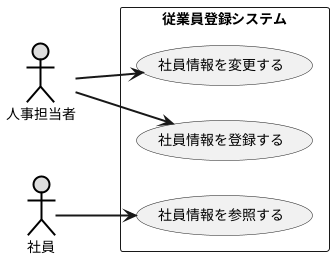 @startuml ユースケース図
left to right direction
actor 人事担当者 as user #DDDDDD;line:black;line.bold;
actor 社員 as user2 #DDDDDD;line:black;line.bold;
rectangle 従業員登録システム {
usecase 社員情報を変更する
usecase 社員情報を登録する
usecase 社員情報を参照する
}
user-[bold]->(社員情報を変更する)
user-[bold]->(社員情報を登録する)
user2-[bold]->(社員情報を参照する)
@enduml
